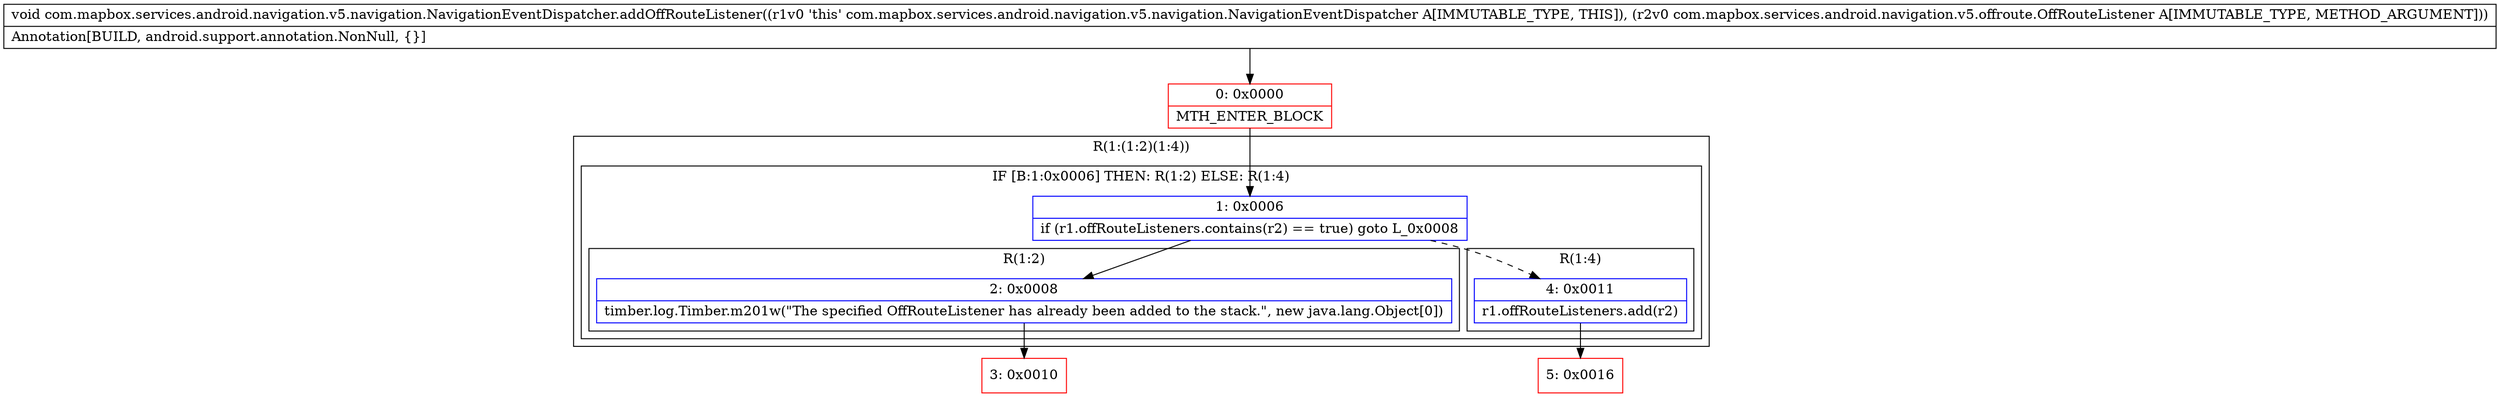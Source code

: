 digraph "CFG forcom.mapbox.services.android.navigation.v5.navigation.NavigationEventDispatcher.addOffRouteListener(Lcom\/mapbox\/services\/android\/navigation\/v5\/offroute\/OffRouteListener;)V" {
subgraph cluster_Region_1029362094 {
label = "R(1:(1:2)(1:4))";
node [shape=record,color=blue];
subgraph cluster_IfRegion_783705759 {
label = "IF [B:1:0x0006] THEN: R(1:2) ELSE: R(1:4)";
node [shape=record,color=blue];
Node_1 [shape=record,label="{1\:\ 0x0006|if (r1.offRouteListeners.contains(r2) == true) goto L_0x0008\l}"];
subgraph cluster_Region_832302516 {
label = "R(1:2)";
node [shape=record,color=blue];
Node_2 [shape=record,label="{2\:\ 0x0008|timber.log.Timber.m201w(\"The specified OffRouteListener has already been added to the stack.\", new java.lang.Object[0])\l}"];
}
subgraph cluster_Region_1101676329 {
label = "R(1:4)";
node [shape=record,color=blue];
Node_4 [shape=record,label="{4\:\ 0x0011|r1.offRouteListeners.add(r2)\l}"];
}
}
}
Node_0 [shape=record,color=red,label="{0\:\ 0x0000|MTH_ENTER_BLOCK\l}"];
Node_3 [shape=record,color=red,label="{3\:\ 0x0010}"];
Node_5 [shape=record,color=red,label="{5\:\ 0x0016}"];
MethodNode[shape=record,label="{void com.mapbox.services.android.navigation.v5.navigation.NavigationEventDispatcher.addOffRouteListener((r1v0 'this' com.mapbox.services.android.navigation.v5.navigation.NavigationEventDispatcher A[IMMUTABLE_TYPE, THIS]), (r2v0 com.mapbox.services.android.navigation.v5.offroute.OffRouteListener A[IMMUTABLE_TYPE, METHOD_ARGUMENT]))  | Annotation[BUILD, android.support.annotation.NonNull, \{\}]\l}"];
MethodNode -> Node_0;
Node_1 -> Node_2;
Node_1 -> Node_4[style=dashed];
Node_2 -> Node_3;
Node_4 -> Node_5;
Node_0 -> Node_1;
}

